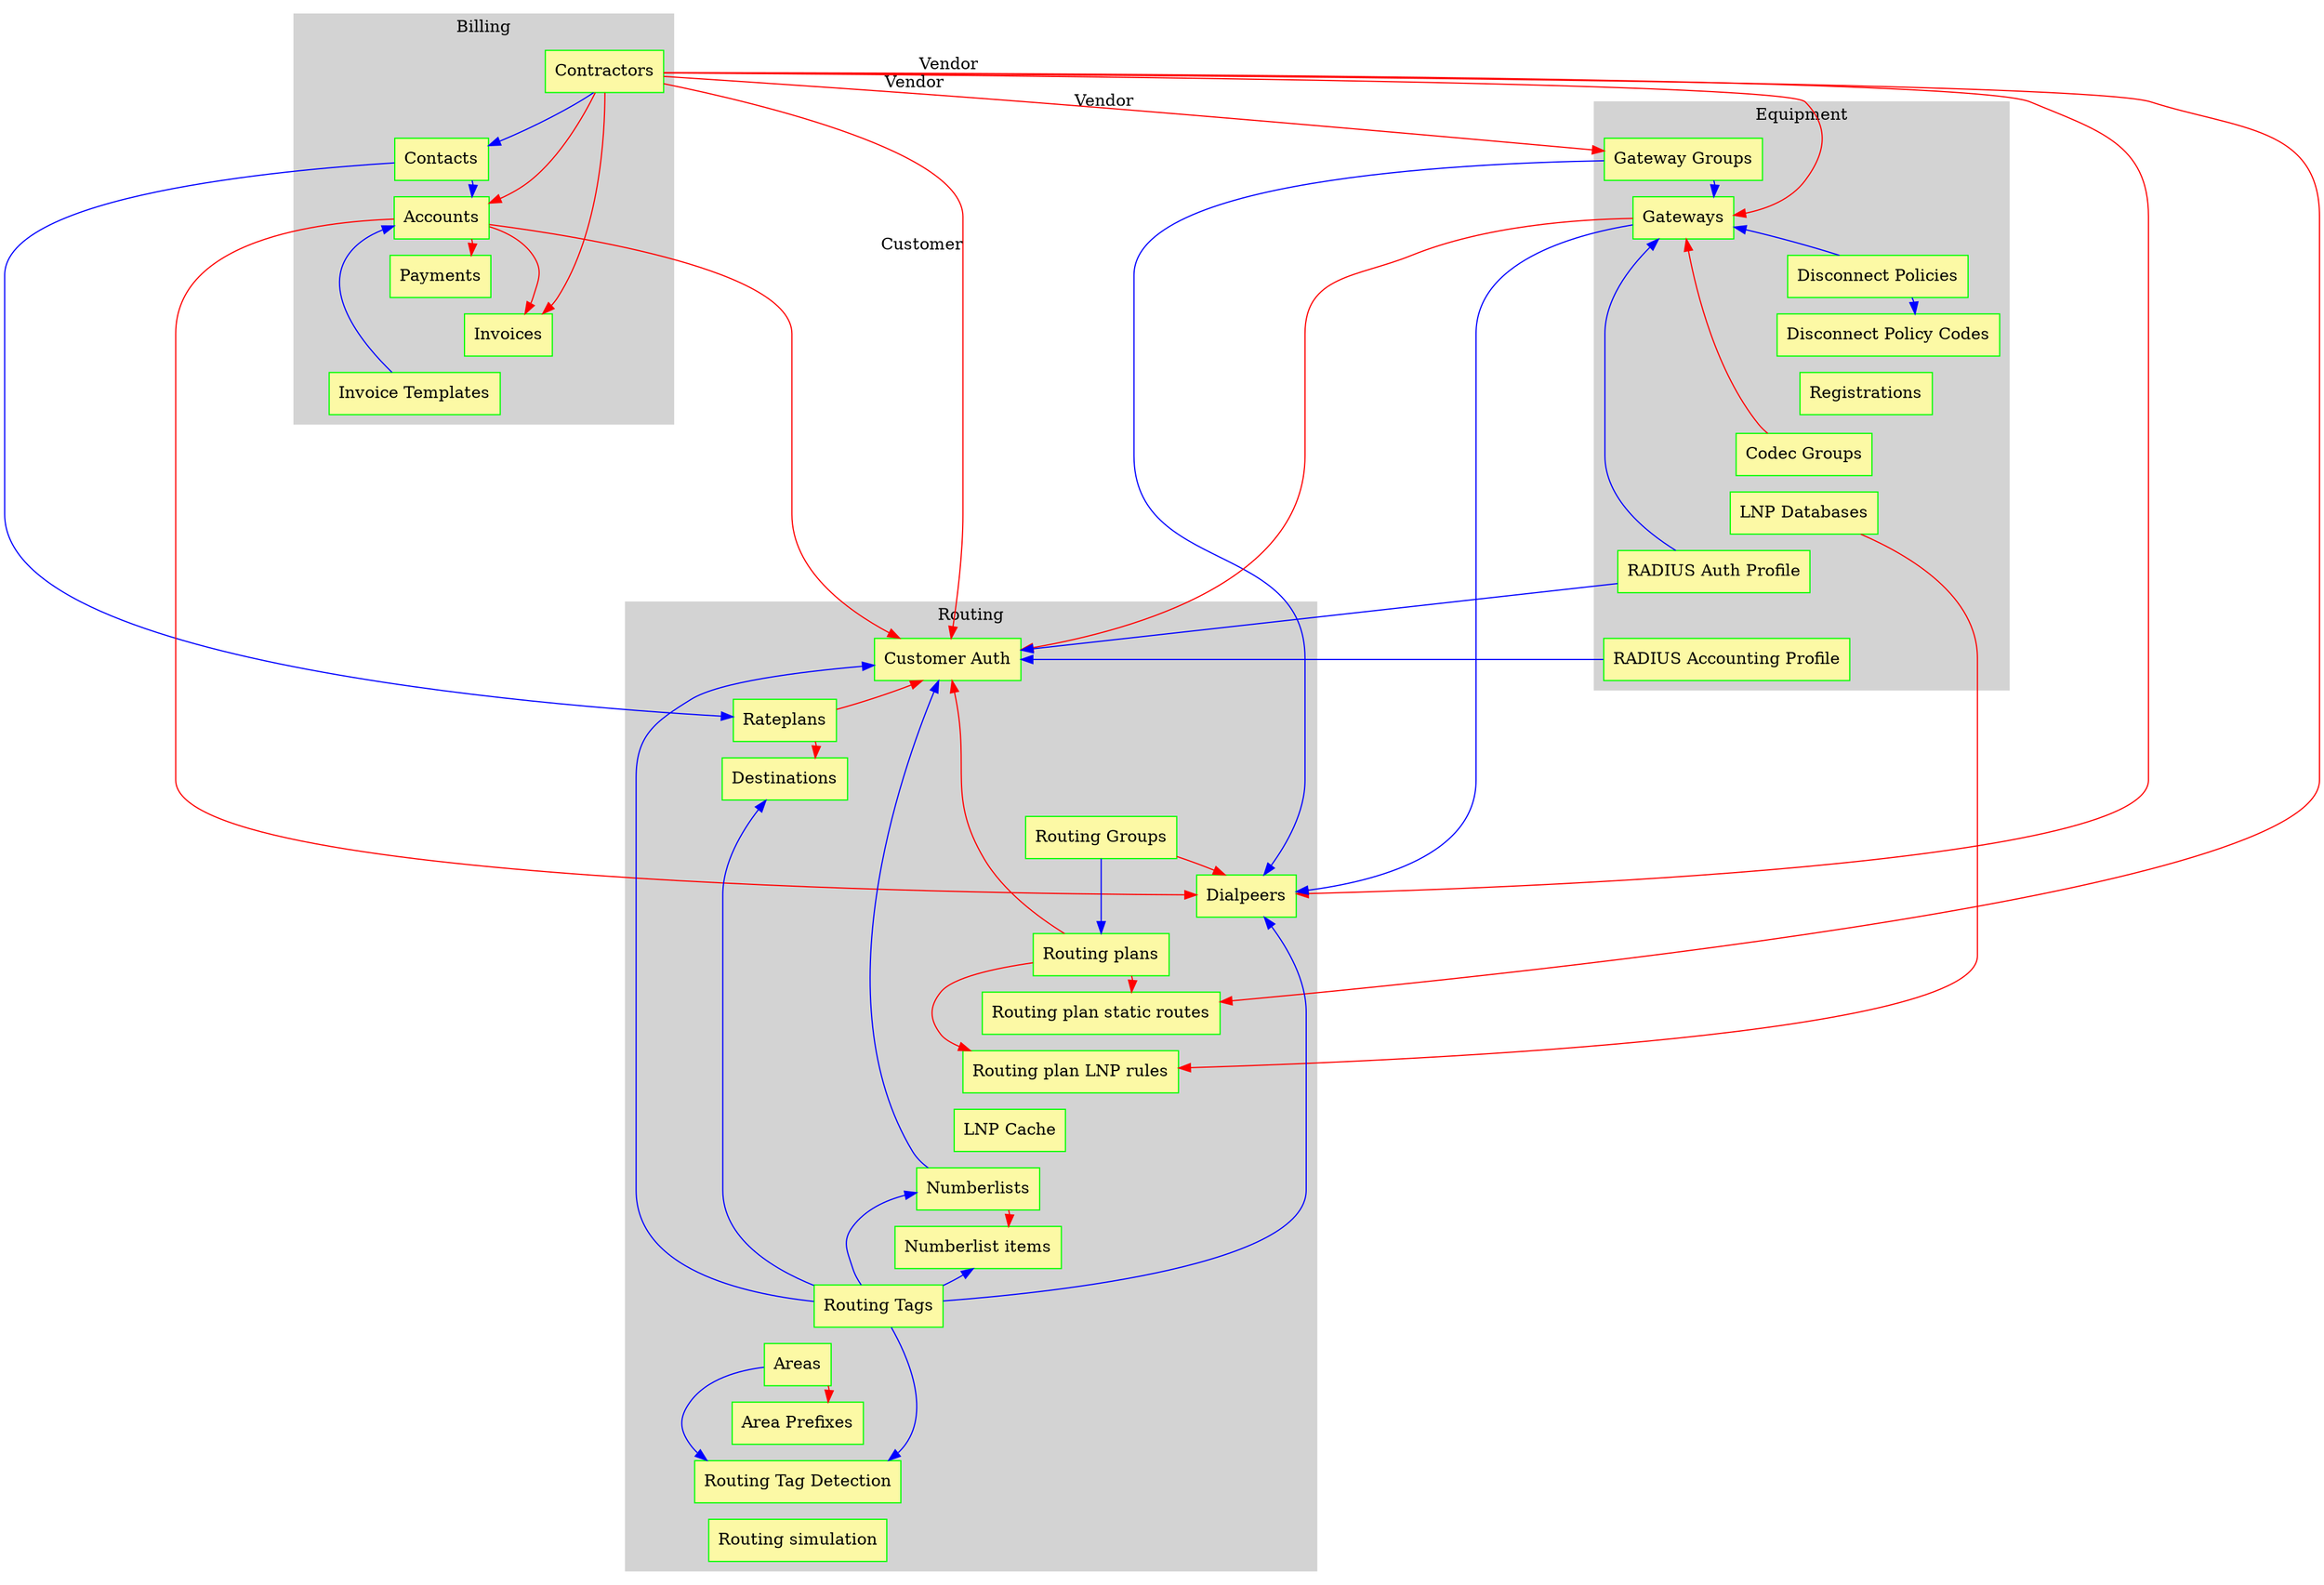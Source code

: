 digraph Dependencies {

    node [style=filled; fillcolor="#FCF9A5"];
    graph [nodesep=1, ranksep=0.2, mindist=0.5];

    subgraph cluster_Billing {
        style=filled;
        color=lightgrey;
        node [style=filled,color=green];

        b_block1 [label = "Contractors"; shape=box; sides=4];
        b_block2 [label = "Contacts"; shape=box; sides=4];
        b_block3 [label = "Accounts"; shape=box; sides=4];
        b_block4 [label = "Payments"; shape=box; sides=4];
        b_block5 [label = "Invoices"; shape=box; sides=4];
        b_block6 [label = "Invoice Templates"; shape=box; sides=4];


        b_block1 -> b_block2 [style=invis];
        b_block2 -> b_block3 [style=invis];
        b_block3 -> b_block4 [style=invis];
        b_block4 -> b_block5 [style=invis];
        b_block5 -> b_block6 [style=invis];


        label = "Billing";
    }

    subgraph cluster_Equipment {
        style=filled;
        color=lightgrey;
        node [style=filled,color=green];

        e_block1 [label = "Gateway Groups"; shape=box; sides=4];
        e_block2 [label = "Gateways"; shape=box; sides=4];
        e_block3 [label = "Disconnect Policies"; shape=box; sides=4];
        e_block4 [label = "Disconnect Policy Codes"; shape=box; sides=4];
        e_block5 [label = "Registrations"; shape=box; sides=4];
        e_block6 [label = "Codec Groups"; shape=box; sides=4];
        e_block7 [label = "LNP Databases"; shape=box; sides=4];
        e_block8 [label = "RADIUS Auth Profile"; shape=box; sides=4];
        e_block9 [label = "RADIUS Accounting Profile"; shape=box; sides=4];


        e_block1 -> e_block2 [style=invis];
        e_block2 -> e_block3 [style=invis];
        e_block3 -> e_block4 [style=invis];
        e_block4 -> e_block5 [style=invis];
        e_block5 -> e_block6 [style=invis];
        e_block6 -> e_block7 [style=invis];
        e_block7 -> e_block8 [style=invis];
        e_block8 -> e_block9 [style=invis];


        label = "Equipment";
    }


    subgraph cluster_Routing {
        style=filled;
        color=lightgrey;
        node [style=filled,color=green];

        r_block1 [label = "Customer Auth"; shape=box; sides=4];
        r_block2 [label = "Rateplans"; shape=box; sides=4];
        r_block3 [label = "Destinations"; shape=box; sides=4];
        r_block4 [label = "Routing Groups"; shape=box; sides=4];
        r_block5 [label = "Dialpeers"; shape=box; sides=4];
        r_block6 [label = "Routing plans"; shape=box; sides=4];
        r_block7 [label = "Routing plan static routes"; shape=box; sides=4];
        r_block8 [label = "Routing plan LNP rules"; shape=box; sides=4];
        r_block9 [label = "LNP Cache"; shape=box; sides=4];
        r_block10 [label = "Numberlists"; shape=box; sides=4];
        r_block11 [label = "Numberlist items"; shape=box; sides=4];
        r_block12 [label = "Routing Tags"; shape=box; sides=4];
        r_block13 [label = "Areas"; shape=box; sides=4];
        r_block14 [label = "Area Prefixes"; shape=box; sides=4];
        r_block15 [label = "Routing Tag Detection"; shape=box; sides=4];
        r_block16 [label = "Routing simulation"; shape=box; sides=4];


        r_block1 -> r_block2 [style=invis];
        r_block2 -> r_block3 [style=invis];
        r_block3 -> r_block4 [style=invis];
        r_block4 -> r_block5 [style=invis];
        r_block5 -> r_block6 [style=invis];
        r_block6 -> r_block7 [style=invis];
        r_block7 -> r_block8 [style=invis];
        r_block8 -> r_block9 [style=invis];
        r_block9 -> r_block10 [style=invis];
        r_block10 -> r_block11 [style=invis];
        r_block11 -> r_block12 [style=invis];
        r_block12 -> r_block13 [style=invis];
        r_block13 -> r_block14 [style=invis];
        r_block14 -> r_block15 [style=invis];
        r_block15 -> r_block16 [style=invis];


        label = "Routing";
    }

    b_block1 -> b_block2 [color=blue];
    b_block1 -> b_block3 [color=red];
    b_block2 -> b_block3 [color=blue];
    b_block3 -> b_block4 [color=red];
    b_block1 -> b_block5 [color=red];
    b_block3 -> b_block5 [color=red];
    b_block6 -> b_block3 [color=blue];

    b_block1 -> e_block1 [color=red; xlabel="Vendor"];
    b_block1 -> e_block2 [color=red];
    e_block1 -> e_block2 [color=blue];
    e_block8 -> e_block2 [color=blue];
    e_block3 -> e_block2 [color=blue];
    e_block3 -> e_block4 [color=blue];
    e_block6 -> e_block2 [color=red];

    b_block1 -> r_block1  [color=red; xlabel="Customer"];
    b_block3 -> r_block1  [color=red];
    e_block2 -> r_block1  [color=red];
    r_block2 -> r_block1  [color=red];
    r_block6 -> r_block1  [color=red];
    r_block10 -> r_block1  [color=blue];
    e_block8 -> r_block1  [color=blue];
    e_block9 -> r_block1  [color=blue];
    r_block12 -> r_block1  [color=blue];

    b_block2 -> r_block2  [color=blue];
    r_block2 -> r_block3  [color=red];
    r_block12 -> r_block3  [color=blue];

    r_block4 -> r_block5  [color=red];
    r_block12 -> r_block5  [color=blue];
    b_block1 -> r_block5  [color=red; xlabel="Vendor"];
    b_block3 -> r_block5  [color=red];
    e_block2 -> r_block5  [color=blue];
    e_block1 -> r_block5  [color=blue];

    r_block4 -> r_block6  [color=blue];

    r_block6 -> r_block7  [color=red];
    b_block1 -> r_block7  [color=red; xlabel="Vendor"];

    r_block6 -> r_block8  [color=red];
    e_block7 -> r_block8  [color=red];

    r_block12 -> r_block10  [color=blue];

    r_block10 -> r_block11  [color=red];
    r_block12 -> r_block11  [color=blue];

    r_block13 -> r_block14  [color=red];

    r_block12 -> r_block15  [color=blue];
    r_block13 -> r_block15  [color=blue];
}
